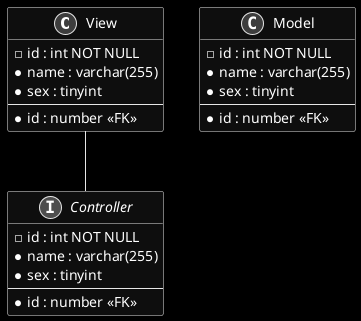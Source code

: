 @startuml user

skinparam monochrome reverse

class "View" as view {
  - id : int NOT NULL
  * name : varchar(255)
  * sex : tinyint
  --
  * id : number <<FK>>
}

class "Model" as model {
  - id : int NOT NULL
  * name : varchar(255)
  * sex : tinyint
  --
  * id : number <<FK>>
}

interface "Controller" as controller {
  - id : int NOT NULL
  * name : varchar(255)
  * sex : tinyint
  --
  * id : number <<FK>>
}
view --  controller
@enduml